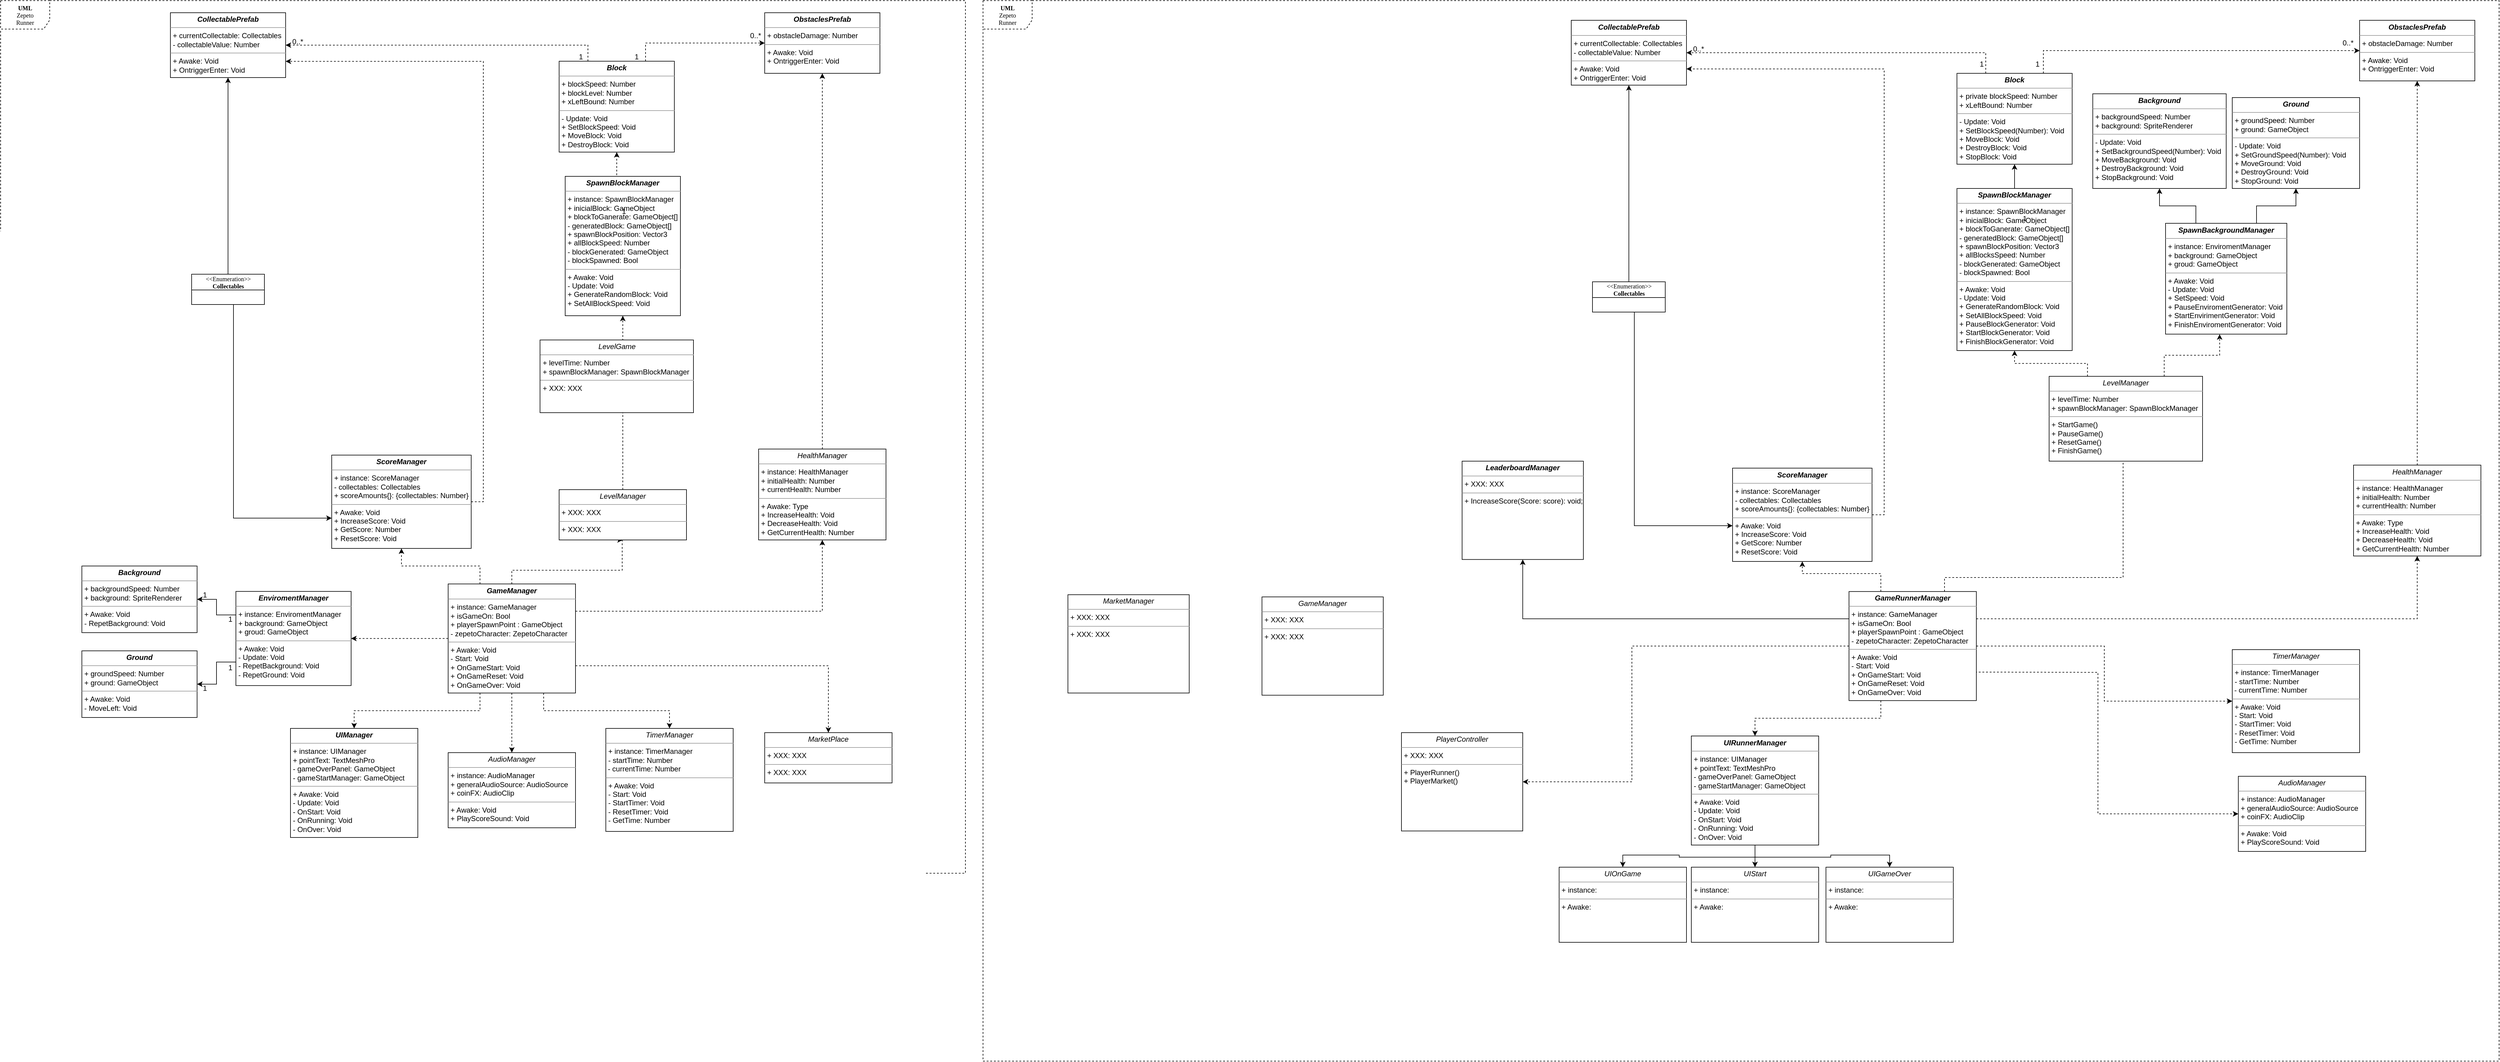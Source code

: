 <mxfile version="21.6.9" type="github">
  <diagram name="Page-1" id="c4acf3e9-155e-7222-9cf6-157b1a14988f">
    <mxGraphModel dx="2397" dy="3266" grid="1" gridSize="10" guides="1" tooltips="1" connect="1" arrows="1" fold="1" page="1" pageScale="1" pageWidth="850" pageHeight="1100" background="none" math="0" shadow="0">
      <root>
        <mxCell id="0" />
        <mxCell id="1" parent="0" />
        <mxCell id="XRTftRDrBRQMM3ramuTg-1" value="&lt;b&gt;&lt;font style=&quot;font-size: 10px;&quot;&gt;UML&lt;/font&gt;&lt;/b&gt;&lt;br&gt;Zepeto&lt;br&gt;Runner" style="shape=umlFrame;whiteSpace=wrap;html=1;rounded=0;shadow=0;comic=0;labelBackgroundColor=none;strokeWidth=1;fontFamily=Verdana;fontSize=10;align=center;width=81;height=47;dashed=1;" parent="1" vertex="1">
          <mxGeometry x="1730" y="-340" width="1591" height="1440" as="geometry" />
        </mxCell>
        <mxCell id="XRTftRDrBRQMM3ramuTg-112" style="edgeStyle=orthogonalEdgeStyle;rounded=0;orthogonalLoop=1;jettySize=auto;html=1;entryX=0.5;entryY=1;entryDx=0;entryDy=0;dashed=1;exitX=0.5;exitY=0;exitDx=0;exitDy=0;" parent="1" source="XRTftRDrBRQMM3ramuTg-61" target="XRTftRDrBRQMM3ramuTg-62" edge="1">
          <mxGeometry relative="1" as="geometry">
            <Array as="points">
              <mxPoint x="2746" y="-60" />
              <mxPoint x="2746" y="-60" />
            </Array>
          </mxGeometry>
        </mxCell>
        <mxCell id="XRTftRDrBRQMM3ramuTg-61" value="&lt;p style=&quot;margin:0px;margin-top:4px;text-align:center;&quot;&gt;&lt;i&gt;&lt;b&gt;SpawnBlockManager&lt;/b&gt;&lt;/i&gt;&lt;/p&gt;&lt;hr size=&quot;1&quot;&gt;&lt;p style=&quot;margin:0px;margin-left:4px;&quot;&gt;+ instance: SpawnBlockManager&lt;br&gt;+ inicialBlock: GameObject&lt;/p&gt;&lt;p style=&quot;margin:0px;margin-left:4px;&quot;&gt;+ blockToGanerate: GameObject[]&lt;/p&gt;&lt;p style=&quot;margin:0px;margin-left:4px;&quot;&gt;- generatedBlock: GameObject[]&lt;/p&gt;&lt;p style=&quot;margin:0px;margin-left:4px;&quot;&gt;+ spawnBlockPosition: Vector3&lt;/p&gt;&lt;p style=&quot;margin:0px;margin-left:4px;&quot;&gt;+ allBlockSpeed: Number&lt;/p&gt;&lt;p style=&quot;margin:0px;margin-left:4px;&quot;&gt;- blockGenerated: GameObject&lt;/p&gt;&lt;p style=&quot;margin:0px;margin-left:4px;&quot;&gt;- blockSpawned: Bool&lt;/p&gt;&lt;hr size=&quot;1&quot;&gt;&lt;p style=&quot;margin:0px;margin-left:4px;&quot;&gt;+ Awake: Void&lt;/p&gt;&lt;p style=&quot;margin:0px;margin-left:4px;&quot;&gt;- Update: Void&lt;/p&gt;&lt;p style=&quot;margin:0px;margin-left:4px;&quot;&gt;+ GenerateRandomBlock: Void&lt;/p&gt;&lt;p style=&quot;margin:0px;margin-left:4px;&quot;&gt;+ SetAllBlockSpeed: Void&lt;/p&gt;" style="verticalAlign=top;align=left;overflow=fill;fontSize=12;fontFamily=Helvetica;html=1;rounded=0;shadow=0;comic=0;labelBackgroundColor=none;strokeWidth=1" parent="1" vertex="1">
          <mxGeometry x="2661" y="-50" width="190" height="230" as="geometry" />
        </mxCell>
        <mxCell id="XRTftRDrBRQMM3ramuTg-62" value="&lt;p style=&quot;margin:0px;margin-top:4px;text-align:center;&quot;&gt;&lt;i&gt;&lt;b&gt;Block&lt;/b&gt;&lt;/i&gt;&lt;/p&gt;&lt;hr size=&quot;1&quot;&gt;&lt;p style=&quot;margin:0px;margin-left:4px;&quot;&gt;+ blockSpeed: Number&lt;/p&gt;&lt;p style=&quot;margin:0px;margin-left:4px;&quot;&gt;+ blockLevel: Number&lt;br&gt;+ xLeftBound: Number&lt;/p&gt;&lt;hr size=&quot;1&quot;&gt;&lt;p style=&quot;margin:0px;margin-left:4px;&quot;&gt;- Update: Void&lt;br&gt;+ SetBlockSpeed: Void&lt;/p&gt;&lt;p style=&quot;margin:0px;margin-left:4px;&quot;&gt;+ MoveBlock: Void&lt;/p&gt;&lt;p style=&quot;margin:0px;margin-left:4px;&quot;&gt;+ DestroyBlock: Void&lt;/p&gt;" style="verticalAlign=top;align=left;overflow=fill;fontSize=12;fontFamily=Helvetica;html=1;rounded=0;shadow=0;comic=0;labelBackgroundColor=none;strokeWidth=1" parent="1" vertex="1">
          <mxGeometry x="2651" y="-240" width="190" height="150" as="geometry" />
        </mxCell>
        <mxCell id="XRTftRDrBRQMM3ramuTg-99" style="edgeStyle=orthogonalEdgeStyle;rounded=0;orthogonalLoop=1;jettySize=auto;html=1;entryX=0.5;entryY=1;entryDx=0;entryDy=0;exitX=0.25;exitY=0;exitDx=0;exitDy=0;horizontal=1;dashed=1;" parent="1" source="XRTftRDrBRQMM3ramuTg-64" target="XRTftRDrBRQMM3ramuTg-65" edge="1">
          <mxGeometry relative="1" as="geometry">
            <mxPoint x="2472.5" y="582.0" as="targetPoint" />
            <Array as="points">
              <mxPoint x="2520" y="593" />
              <mxPoint x="2391" y="593" />
            </Array>
          </mxGeometry>
        </mxCell>
        <mxCell id="XRTftRDrBRQMM3ramuTg-101" style="edgeStyle=orthogonalEdgeStyle;rounded=0;orthogonalLoop=1;jettySize=auto;html=1;horizontal=1;dashed=1;exitX=0.75;exitY=1;exitDx=0;exitDy=0;" parent="1" source="XRTftRDrBRQMM3ramuTg-64" target="XRTftRDrBRQMM3ramuTg-68" edge="1">
          <mxGeometry relative="1" as="geometry" />
        </mxCell>
        <mxCell id="XRTftRDrBRQMM3ramuTg-102" style="edgeStyle=orthogonalEdgeStyle;rounded=0;orthogonalLoop=1;jettySize=auto;html=1;exitX=1;exitY=0.25;exitDx=0;exitDy=0;horizontal=1;dashed=1;entryX=0.5;entryY=1;entryDx=0;entryDy=0;" parent="1" source="XRTftRDrBRQMM3ramuTg-64" target="XRTftRDrBRQMM3ramuTg-75" edge="1">
          <mxGeometry relative="1" as="geometry" />
        </mxCell>
        <mxCell id="XRTftRDrBRQMM3ramuTg-103" style="edgeStyle=orthogonalEdgeStyle;rounded=0;orthogonalLoop=1;jettySize=auto;html=1;entryX=0.5;entryY=0;entryDx=0;entryDy=0;horizontal=1;dashed=1;exitX=0.5;exitY=1;exitDx=0;exitDy=0;" parent="1" source="XRTftRDrBRQMM3ramuTg-64" target="XRTftRDrBRQMM3ramuTg-69" edge="1">
          <mxGeometry relative="1" as="geometry" />
        </mxCell>
        <mxCell id="XRTftRDrBRQMM3ramuTg-104" style="edgeStyle=orthogonalEdgeStyle;rounded=0;orthogonalLoop=1;jettySize=auto;html=1;horizontal=1;dashed=1;exitX=0.25;exitY=1;exitDx=0;exitDy=0;" parent="1" source="XRTftRDrBRQMM3ramuTg-64" target="XRTftRDrBRQMM3ramuTg-67" edge="1">
          <mxGeometry relative="1" as="geometry" />
        </mxCell>
        <mxCell id="XRTftRDrBRQMM3ramuTg-139" style="edgeStyle=orthogonalEdgeStyle;rounded=0;orthogonalLoop=1;jettySize=auto;html=1;exitX=0;exitY=0.5;exitDx=0;exitDy=0;entryX=1;entryY=0.5;entryDx=0;entryDy=0;dashed=1;" parent="1" source="XRTftRDrBRQMM3ramuTg-64" target="XRTftRDrBRQMM3ramuTg-137" edge="1">
          <mxGeometry relative="1" as="geometry" />
        </mxCell>
        <mxCell id="XRTftRDrBRQMM3ramuTg-151" style="edgeStyle=orthogonalEdgeStyle;rounded=0;orthogonalLoop=1;jettySize=auto;html=1;exitX=1;exitY=0.75;exitDx=0;exitDy=0;entryX=0.5;entryY=0;entryDx=0;entryDy=0;dashed=1;" parent="1" source="XRTftRDrBRQMM3ramuTg-64" target="XRTftRDrBRQMM3ramuTg-150" edge="1">
          <mxGeometry relative="1" as="geometry" />
        </mxCell>
        <mxCell id="XRTftRDrBRQMM3ramuTg-154" style="edgeStyle=orthogonalEdgeStyle;rounded=0;orthogonalLoop=1;jettySize=auto;html=1;entryX=0.5;entryY=1;entryDx=0;entryDy=0;dashed=1;" parent="1" source="XRTftRDrBRQMM3ramuTg-64" target="XRTftRDrBRQMM3ramuTg-152" edge="1">
          <mxGeometry relative="1" as="geometry">
            <Array as="points">
              <mxPoint x="2573" y="600" />
              <mxPoint x="2755" y="600" />
            </Array>
          </mxGeometry>
        </mxCell>
        <mxCell id="XRTftRDrBRQMM3ramuTg-64" value="&lt;p style=&quot;margin:0px;margin-top:4px;text-align:center;&quot;&gt;&lt;i&gt;&lt;b&gt;GameManager&lt;/b&gt;&lt;/i&gt;&lt;/p&gt;&lt;hr size=&quot;1&quot;&gt;&lt;p style=&quot;margin:0px;margin-left:4px;&quot;&gt;+ instance: GameManager&lt;br&gt;+ isGameOn: Bool&lt;/p&gt;&lt;p style=&quot;margin:0px;margin-left:4px;&quot;&gt;+ playerSpawnPoint : GameObject&lt;/p&gt;&lt;p style=&quot;margin:0px;margin-left:4px;&quot;&gt;- zepetoCharacter: ZepetoCharacter&amp;nbsp;&lt;/p&gt;&lt;hr size=&quot;1&quot;&gt;&lt;p style=&quot;margin:0px;margin-left:4px;&quot;&gt;+ Awake: Void&lt;/p&gt;&lt;p style=&quot;margin:0px;margin-left:4px;&quot;&gt;- Start: Void&lt;/p&gt;&lt;p style=&quot;margin:0px;margin-left:4px;&quot;&gt;+ OnGameStart: Void&lt;/p&gt;&lt;p style=&quot;margin:0px;margin-left:4px;&quot;&gt;+ OnGameReset: Void&lt;/p&gt;&lt;p style=&quot;margin:0px;margin-left:4px;&quot;&gt;+ OnGameOver: Void&lt;br&gt;&lt;/p&gt;" style="verticalAlign=top;align=left;overflow=fill;fontSize=12;fontFamily=Helvetica;html=1;rounded=0;shadow=0;comic=0;labelBackgroundColor=none;strokeWidth=1" parent="1" vertex="1">
          <mxGeometry x="2468" y="622.62" width="210" height="180" as="geometry" />
        </mxCell>
        <mxCell id="XRTftRDrBRQMM3ramuTg-65" value="&lt;p style=&quot;margin:0px;margin-top:4px;text-align:center;&quot;&gt;&lt;i&gt;&lt;b&gt;ScoreManager&lt;/b&gt;&lt;/i&gt;&lt;/p&gt;&lt;hr size=&quot;1&quot;&gt;&lt;p style=&quot;margin:0px;margin-left:4px;&quot;&gt;+ instance: ScoreManager&lt;/p&gt;&lt;p style=&quot;margin:0px;margin-left:4px;&quot;&gt;- collectables: Collectables&lt;br&gt;+ scoreAmounts{}: {collectables: Number}&lt;/p&gt;&lt;hr size=&quot;1&quot;&gt;&lt;p style=&quot;margin:0px;margin-left:4px;&quot;&gt;+ Awake: Void&lt;br&gt;+ IncreaseScore: Void&lt;/p&gt;&lt;p style=&quot;margin:0px;margin-left:4px;&quot;&gt;+ GetScore: Number&lt;/p&gt;&lt;p style=&quot;margin:0px;margin-left:4px;&quot;&gt;+ ResetScore: Void&lt;/p&gt;&lt;p style=&quot;margin:0px;margin-left:4px;&quot;&gt;&lt;br&gt;&lt;/p&gt;" style="verticalAlign=top;align=left;overflow=fill;fontSize=12;fontFamily=Helvetica;html=1;rounded=0;shadow=0;comic=0;labelBackgroundColor=none;strokeWidth=1" parent="1" vertex="1">
          <mxGeometry x="2276" y="410" width="230" height="154" as="geometry" />
        </mxCell>
        <mxCell id="XRTftRDrBRQMM3ramuTg-85" value="" style="edgeStyle=orthogonalEdgeStyle;rounded=0;orthogonalLoop=1;jettySize=auto;html=1;entryX=1;entryY=0.75;entryDx=0;entryDy=0;exitX=1;exitY=0.5;exitDx=0;exitDy=0;dashed=1;" parent="1" source="XRTftRDrBRQMM3ramuTg-65" target="XRTftRDrBRQMM3ramuTg-66" edge="1">
          <mxGeometry relative="1" as="geometry" />
        </mxCell>
        <mxCell id="XRTftRDrBRQMM3ramuTg-118" style="edgeStyle=orthogonalEdgeStyle;rounded=0;orthogonalLoop=1;jettySize=auto;html=1;dashed=1;exitX=0.25;exitY=0;exitDx=0;exitDy=0;entryX=1;entryY=0.5;entryDx=0;entryDy=0;" parent="1" source="XRTftRDrBRQMM3ramuTg-62" target="XRTftRDrBRQMM3ramuTg-66" edge="1">
          <mxGeometry relative="1" as="geometry">
            <mxPoint x="2369" y="-296" as="targetPoint" />
          </mxGeometry>
        </mxCell>
        <mxCell id="XRTftRDrBRQMM3ramuTg-66" value="&lt;p style=&quot;margin:0px;margin-top:4px;text-align:center;&quot;&gt;&lt;i&gt;&lt;b&gt;CollectablePrefab&lt;/b&gt;&lt;/i&gt;&lt;/p&gt;&lt;hr size=&quot;1&quot;&gt;&lt;p style=&quot;margin:0px;margin-left:4px;&quot;&gt;+ currentCollectable: Collectables&lt;/p&gt;&lt;p style=&quot;margin:0px;margin-left:4px;&quot;&gt;-&amp;nbsp;&lt;span style=&quot;background-color: initial;&quot;&gt;collectableValue: Number&lt;/span&gt;&lt;/p&gt;&lt;hr size=&quot;1&quot;&gt;&lt;p style=&quot;margin:0px;margin-left:4px;&quot;&gt;+ Awake: Void&lt;/p&gt;&lt;p style=&quot;margin:0px;margin-left:4px;&quot;&gt;+ OntriggerEnter: Void&lt;/p&gt;" style="verticalAlign=top;align=left;overflow=fill;fontSize=12;fontFamily=Helvetica;html=1;rounded=0;shadow=0;comic=0;labelBackgroundColor=none;strokeWidth=1" parent="1" vertex="1">
          <mxGeometry x="2010" y="-320" width="190" height="107" as="geometry" />
        </mxCell>
        <mxCell id="XRTftRDrBRQMM3ramuTg-67" value="&lt;p style=&quot;margin:0px;margin-top:4px;text-align:center;&quot;&gt;&lt;i&gt;&lt;b&gt;UIManager&lt;/b&gt;&lt;/i&gt;&lt;/p&gt;&lt;hr size=&quot;1&quot;&gt;&lt;p style=&quot;margin:0px;margin-left:4px;&quot;&gt;+ instance: UIManager&lt;/p&gt;&lt;p style=&quot;margin:0px;margin-left:4px;&quot;&gt;+ pointText: TextMeshPro&lt;br&gt;- gameOverPanel: GameObject&lt;/p&gt;&lt;p style=&quot;margin:0px;margin-left:4px;&quot;&gt;- gameStartManager: GameObject&lt;/p&gt;&lt;hr size=&quot;1&quot;&gt;&lt;p style=&quot;margin:0px;margin-left:4px;&quot;&gt;+ Awake: Void&lt;br&gt;- Update: Void&lt;/p&gt;&lt;p style=&quot;margin:0px;margin-left:4px;&quot;&gt;- OnStart: Void&lt;/p&gt;&lt;p style=&quot;margin:0px;margin-left:4px;&quot;&gt;- OnRunning: Void&lt;/p&gt;&lt;p style=&quot;margin:0px;margin-left:4px;&quot;&gt;- OnOver: Void&lt;/p&gt;" style="verticalAlign=top;align=left;overflow=fill;fontSize=12;fontFamily=Helvetica;html=1;rounded=0;shadow=0;comic=0;labelBackgroundColor=none;strokeWidth=1" parent="1" vertex="1">
          <mxGeometry x="2208" y="861" width="210" height="180" as="geometry" />
        </mxCell>
        <mxCell id="XRTftRDrBRQMM3ramuTg-68" value="&lt;p style=&quot;margin:0px;margin-top:4px;text-align:center;&quot;&gt;&lt;i&gt;TimerManager&lt;/i&gt;&lt;/p&gt;&lt;hr size=&quot;1&quot;&gt;&lt;p style=&quot;margin:0px;margin-left:4px;&quot;&gt;+ instance: TimerManager&lt;/p&gt;&lt;p style=&quot;margin:0px;margin-left:4px;&quot;&gt;- startTime: Number&lt;br&gt;&lt;/p&gt;&amp;nbsp;- currentTime: Number&lt;br&gt;&lt;hr size=&quot;1&quot;&gt;&lt;p style=&quot;margin:0px;margin-left:4px;&quot;&gt;+ Awake: Void&lt;br&gt;- Start: Void&lt;/p&gt;&lt;p style=&quot;margin:0px;margin-left:4px;&quot;&gt;- StartTimer: Void&lt;/p&gt;&lt;p style=&quot;margin:0px;margin-left:4px;&quot;&gt;- ResetTimer: Void&lt;/p&gt;&lt;p style=&quot;margin:0px;margin-left:4px;&quot;&gt;- GetTime: Number&lt;/p&gt;" style="verticalAlign=top;align=left;overflow=fill;fontSize=12;fontFamily=Helvetica;html=1;rounded=0;shadow=0;comic=0;labelBackgroundColor=none;strokeWidth=1" parent="1" vertex="1">
          <mxGeometry x="2728" y="861" width="210" height="170" as="geometry" />
        </mxCell>
        <mxCell id="XRTftRDrBRQMM3ramuTg-69" value="&lt;p style=&quot;margin:0px;margin-top:4px;text-align:center;&quot;&gt;&lt;i&gt;AudioManager&lt;/i&gt;&lt;/p&gt;&lt;hr size=&quot;1&quot;&gt;&lt;p style=&quot;margin:0px;margin-left:4px;&quot;&gt;+ instance: AudioManager&lt;br&gt;+ generalAudioSource: AudioSource&lt;/p&gt;&lt;p style=&quot;margin:0px;margin-left:4px;&quot;&gt;+ coinFX: AudioClip&lt;/p&gt;&lt;hr size=&quot;1&quot;&gt;&lt;p style=&quot;margin:0px;margin-left:4px;&quot;&gt;+ Awake: Void&lt;/p&gt;&lt;p style=&quot;margin:0px;margin-left:4px;&quot;&gt;+ PlayScoreSound: Void&lt;/p&gt;" style="verticalAlign=top;align=left;overflow=fill;fontSize=12;fontFamily=Helvetica;html=1;rounded=0;shadow=0;comic=0;labelBackgroundColor=none;strokeWidth=1" parent="1" vertex="1">
          <mxGeometry x="2468" y="901" width="210" height="124" as="geometry" />
        </mxCell>
        <mxCell id="XRTftRDrBRQMM3ramuTg-86" style="edgeStyle=orthogonalEdgeStyle;rounded=0;orthogonalLoop=1;jettySize=auto;html=1;exitX=0.5;exitY=1;exitDx=0;exitDy=0;" parent="1" source="XRTftRDrBRQMM3ramuTg-72" target="XRTftRDrBRQMM3ramuTg-65" edge="1">
          <mxGeometry relative="1" as="geometry">
            <Array as="points">
              <mxPoint x="2114" y="514" />
            </Array>
          </mxGeometry>
        </mxCell>
        <mxCell id="XRTftRDrBRQMM3ramuTg-87" style="edgeStyle=orthogonalEdgeStyle;rounded=0;orthogonalLoop=1;jettySize=auto;html=1;exitX=0.5;exitY=0;exitDx=0;exitDy=0;entryX=0.5;entryY=1;entryDx=0;entryDy=0;" parent="1" source="XRTftRDrBRQMM3ramuTg-72" target="XRTftRDrBRQMM3ramuTg-66" edge="1">
          <mxGeometry relative="1" as="geometry">
            <mxPoint x="2039" y="42" as="targetPoint" />
            <Array as="points" />
          </mxGeometry>
        </mxCell>
        <mxCell id="XRTftRDrBRQMM3ramuTg-72" value="&amp;lt;&amp;lt;Enumeration&amp;gt;&amp;gt;&lt;br&gt;&lt;b&gt;Collectables&lt;/b&gt;" style="swimlane;html=1;fontStyle=0;childLayout=stackLayout;horizontal=1;startSize=26;fillColor=none;horizontalStack=0;resizeParent=1;resizeLast=0;collapsible=1;marginBottom=0;swimlaneFillColor=#ffffff;rounded=0;shadow=0;comic=0;labelBackgroundColor=none;strokeWidth=1;fontFamily=Verdana;fontSize=10;align=center;" parent="1" vertex="1">
          <mxGeometry x="2045" y="111.5" width="120" height="50" as="geometry">
            <mxRectangle x="2160" y="80" width="140" height="40" as="alternateBounds" />
          </mxGeometry>
        </mxCell>
        <mxCell id="XRTftRDrBRQMM3ramuTg-116" style="edgeStyle=orthogonalEdgeStyle;rounded=0;orthogonalLoop=1;jettySize=auto;html=1;entryX=0.5;entryY=1;entryDx=0;entryDy=0;dashed=1;" parent="1" source="XRTftRDrBRQMM3ramuTg-75" target="XRTftRDrBRQMM3ramuTg-115" edge="1">
          <mxGeometry relative="1" as="geometry">
            <mxPoint x="3076" y="210" as="sourcePoint" />
          </mxGeometry>
        </mxCell>
        <mxCell id="XRTftRDrBRQMM3ramuTg-75" value="&lt;p style=&quot;margin:0px;margin-top:4px;text-align:center;&quot;&gt;&lt;i&gt;HealthManager&lt;/i&gt;&lt;/p&gt;&lt;hr size=&quot;1&quot;&gt;&lt;p style=&quot;border-color: var(--border-color); margin: 0px 0px 0px 4px;&quot;&gt;+ instance: HealthManager&lt;br style=&quot;border-color: var(--border-color);&quot;&gt;+ initialHealth: Number&lt;/p&gt;&lt;p style=&quot;border-color: var(--border-color); margin: 0px 0px 0px 4px;&quot;&gt;+ currentHealth: Number&lt;/p&gt;&lt;hr style=&quot;border-color: var(--border-color);&quot; size=&quot;1&quot;&gt;&lt;p style=&quot;border-color: var(--border-color); margin: 0px 0px 0px 4px;&quot;&gt;+ Awake: Type&lt;br style=&quot;border-color: var(--border-color);&quot;&gt;+ IncreaseHealth: Void&lt;/p&gt;&lt;p style=&quot;border-color: var(--border-color); margin: 0px 0px 0px 4px;&quot;&gt;+ DecreaseHealth: Void&lt;/p&gt;&lt;p style=&quot;border-color: var(--border-color); margin: 0px 0px 0px 4px;&quot;&gt;+ GetCurrentHealth: Number&lt;/p&gt;" style="verticalAlign=top;align=left;overflow=fill;fontSize=12;fontFamily=Helvetica;html=1;rounded=0;shadow=0;comic=0;labelBackgroundColor=none;strokeWidth=1" parent="1" vertex="1">
          <mxGeometry x="2980" y="400" width="210" height="150" as="geometry" />
        </mxCell>
        <mxCell id="XRTftRDrBRQMM3ramuTg-107" value="0..*" style="text;html=1;strokeColor=none;fillColor=none;align=center;verticalAlign=middle;whiteSpace=wrap;rounded=0;" parent="1" vertex="1">
          <mxGeometry x="2966" y="-290" width="18" height="15" as="geometry" />
        </mxCell>
        <mxCell id="XRTftRDrBRQMM3ramuTg-108" value="1" style="text;html=1;strokeColor=none;fillColor=none;align=center;verticalAlign=middle;whiteSpace=wrap;rounded=0;" parent="1" vertex="1">
          <mxGeometry x="2749" width="18" height="15" as="geometry" />
        </mxCell>
        <mxCell id="XRTftRDrBRQMM3ramuTg-117" style="edgeStyle=orthogonalEdgeStyle;rounded=0;orthogonalLoop=1;jettySize=auto;html=1;dashed=1;exitX=0.75;exitY=0;exitDx=0;exitDy=0;entryX=0;entryY=0.5;entryDx=0;entryDy=0;" parent="1" source="XRTftRDrBRQMM3ramuTg-62" target="XRTftRDrBRQMM3ramuTg-115" edge="1">
          <mxGeometry relative="1" as="geometry" />
        </mxCell>
        <mxCell id="XRTftRDrBRQMM3ramuTg-115" value="&lt;p style=&quot;margin:0px;margin-top:4px;text-align:center;&quot;&gt;&lt;i&gt;&lt;b&gt;ObstaclesPrefab&lt;/b&gt;&lt;/i&gt;&lt;/p&gt;&lt;hr size=&quot;1&quot;&gt;&lt;p style=&quot;margin:0px;margin-left:4px;&quot;&gt;+ obstacleDamage: Number&lt;/p&gt;&lt;hr size=&quot;1&quot;&gt;&lt;p style=&quot;margin:0px;margin-left:4px;&quot;&gt;+ Awake: Void&lt;/p&gt;&lt;p style=&quot;margin:0px;margin-left:4px;&quot;&gt;+ OntriggerEnter: Void&lt;/p&gt;" style="verticalAlign=top;align=left;overflow=fill;fontSize=12;fontFamily=Helvetica;html=1;rounded=0;shadow=0;comic=0;labelBackgroundColor=none;strokeWidth=1" parent="1" vertex="1">
          <mxGeometry x="2990" y="-320" width="190" height="100" as="geometry" />
        </mxCell>
        <mxCell id="XRTftRDrBRQMM3ramuTg-123" value="1" style="text;html=1;strokeColor=none;fillColor=none;align=center;verticalAlign=middle;whiteSpace=wrap;rounded=0;" parent="1" vertex="1">
          <mxGeometry x="2770" y="-255" width="18" height="15" as="geometry" />
        </mxCell>
        <mxCell id="XRTftRDrBRQMM3ramuTg-124" value="0..*" style="text;html=1;strokeColor=none;fillColor=none;align=center;verticalAlign=middle;whiteSpace=wrap;rounded=0;" parent="1" vertex="1">
          <mxGeometry x="2211" y="-280" width="18" height="15" as="geometry" />
        </mxCell>
        <mxCell id="XRTftRDrBRQMM3ramuTg-125" value="1" style="text;html=1;strokeColor=none;fillColor=none;align=center;verticalAlign=middle;whiteSpace=wrap;rounded=0;" parent="1" vertex="1">
          <mxGeometry x="2678" y="-255" width="18" height="15" as="geometry" />
        </mxCell>
        <mxCell id="XRTftRDrBRQMM3ramuTg-142" style="edgeStyle=orthogonalEdgeStyle;rounded=0;orthogonalLoop=1;jettySize=auto;html=1;entryX=1;entryY=0.5;entryDx=0;entryDy=0;exitX=0;exitY=0.25;exitDx=0;exitDy=0;" parent="1" source="XRTftRDrBRQMM3ramuTg-137" target="XRTftRDrBRQMM3ramuTg-140" edge="1">
          <mxGeometry relative="1" as="geometry" />
        </mxCell>
        <mxCell id="XRTftRDrBRQMM3ramuTg-143" style="edgeStyle=orthogonalEdgeStyle;rounded=0;orthogonalLoop=1;jettySize=auto;html=1;exitX=0;exitY=0.75;exitDx=0;exitDy=0;" parent="1" source="XRTftRDrBRQMM3ramuTg-137" target="XRTftRDrBRQMM3ramuTg-141" edge="1">
          <mxGeometry relative="1" as="geometry" />
        </mxCell>
        <mxCell id="XRTftRDrBRQMM3ramuTg-137" value="&lt;p style=&quot;margin: 4px 0px 0px; text-align: center;&quot;&gt;&lt;i&gt;&lt;b&gt;EnviromentManager&lt;/b&gt;&lt;/i&gt;&lt;/p&gt;&lt;hr size=&quot;1&quot;&gt;&lt;p style=&quot;margin:0px;margin-left:4px;&quot;&gt;+ instance: EnviromentManager&lt;br&gt;+ background: GameObject&lt;/p&gt;&lt;p style=&quot;margin:0px;margin-left:4px;&quot;&gt;+ groud: GameObject&lt;/p&gt;&lt;hr size=&quot;1&quot;&gt;&lt;p style=&quot;margin:0px;margin-left:4px;&quot;&gt;+ Awake: Void&lt;/p&gt;&lt;p style=&quot;margin:0px;margin-left:4px;&quot;&gt;- Update: Void&lt;/p&gt;&lt;p style=&quot;margin:0px;margin-left:4px;&quot;&gt;- RepetBackground: Void&lt;/p&gt;&lt;p style=&quot;margin:0px;margin-left:4px;&quot;&gt;- RepetGround: Void&lt;/p&gt;" style="verticalAlign=top;align=left;overflow=fill;fontSize=12;fontFamily=Helvetica;html=1;rounded=0;shadow=0;comic=0;labelBackgroundColor=none;strokeWidth=1" parent="1" vertex="1">
          <mxGeometry x="2118" y="634.93" width="190" height="155.38" as="geometry" />
        </mxCell>
        <mxCell id="XRTftRDrBRQMM3ramuTg-140" value="&lt;p style=&quot;margin: 4px 0px 0px; text-align: center;&quot;&gt;&lt;i&gt;&lt;b&gt;Background&lt;/b&gt;&lt;/i&gt;&lt;/p&gt;&lt;hr size=&quot;1&quot;&gt;&lt;p style=&quot;margin:0px;margin-left:4px;&quot;&gt;+ backgroundSpeed: Number&lt;/p&gt;&lt;p style=&quot;margin:0px;margin-left:4px;&quot;&gt;+ background: SpriteRenderer&lt;/p&gt;&lt;hr size=&quot;1&quot;&gt;&lt;p style=&quot;margin:0px;margin-left:4px;&quot;&gt;+ Awake: Void&lt;/p&gt;&lt;p style=&quot;margin:0px;margin-left:4px;&quot;&gt;&lt;span style=&quot;background-color: initial;&quot;&gt;- RepetBackground: Void&lt;/span&gt;&lt;br&gt;&lt;/p&gt;" style="verticalAlign=top;align=left;overflow=fill;fontSize=12;fontFamily=Helvetica;html=1;rounded=0;shadow=0;comic=0;labelBackgroundColor=none;strokeWidth=1" parent="1" vertex="1">
          <mxGeometry x="1864" y="593" width="190" height="110" as="geometry" />
        </mxCell>
        <mxCell id="XRTftRDrBRQMM3ramuTg-141" value="&lt;p style=&quot;margin: 4px 0px 0px; text-align: center;&quot;&gt;&lt;i&gt;&lt;b&gt;Ground&lt;/b&gt;&lt;/i&gt;&lt;/p&gt;&lt;hr size=&quot;1&quot;&gt;&lt;p style=&quot;margin:0px;margin-left:4px;&quot;&gt;+ groundSpeed: Number&lt;/p&gt;&lt;p style=&quot;margin:0px;margin-left:4px;&quot;&gt;+ ground: GameObject&lt;/p&gt;&lt;hr size=&quot;1&quot;&gt;&lt;p style=&quot;margin:0px;margin-left:4px;&quot;&gt;+ Awake: Void&lt;/p&gt;&lt;p style=&quot;margin:0px;margin-left:4px;&quot;&gt;&lt;span style=&quot;background-color: initial;&quot;&gt;- MoveLeft: Void&lt;/span&gt;&lt;/p&gt;&lt;p style=&quot;margin:0px;margin-left:4px;&quot;&gt;&lt;br&gt;&lt;/p&gt;" style="verticalAlign=top;align=left;overflow=fill;fontSize=12;fontFamily=Helvetica;html=1;rounded=0;shadow=0;comic=0;labelBackgroundColor=none;strokeWidth=1" parent="1" vertex="1">
          <mxGeometry x="1864" y="733" width="190" height="110" as="geometry" />
        </mxCell>
        <mxCell id="XRTftRDrBRQMM3ramuTg-145" value="1" style="text;html=1;strokeColor=none;fillColor=none;align=center;verticalAlign=middle;whiteSpace=wrap;rounded=0;" parent="1" vertex="1">
          <mxGeometry x="2100" y="673" width="18" height="15" as="geometry" />
        </mxCell>
        <mxCell id="XRTftRDrBRQMM3ramuTg-146" value="1" style="text;html=1;strokeColor=none;fillColor=none;align=center;verticalAlign=middle;whiteSpace=wrap;rounded=0;" parent="1" vertex="1">
          <mxGeometry x="2058" y="633" width="18" height="15" as="geometry" />
        </mxCell>
        <mxCell id="XRTftRDrBRQMM3ramuTg-147" value="1" style="text;html=1;strokeColor=none;fillColor=none;align=center;verticalAlign=middle;whiteSpace=wrap;rounded=0;" parent="1" vertex="1">
          <mxGeometry x="2058" y="787.62" width="18" height="15" as="geometry" />
        </mxCell>
        <mxCell id="XRTftRDrBRQMM3ramuTg-148" value="1" style="text;html=1;strokeColor=none;fillColor=none;align=center;verticalAlign=middle;whiteSpace=wrap;rounded=0;" parent="1" vertex="1">
          <mxGeometry x="2100" y="753" width="18" height="15" as="geometry" />
        </mxCell>
        <mxCell id="XRTftRDrBRQMM3ramuTg-150" value="&lt;p style=&quot;margin:0px;margin-top:4px;text-align:center;&quot;&gt;&lt;i&gt;MarketPlace&lt;/i&gt;&lt;/p&gt;&lt;hr size=&quot;1&quot;&gt;&lt;p style=&quot;border-color: var(--border-color); margin: 0px 0px 0px 4px;&quot;&gt;+ XXX: XXX&lt;/p&gt;&lt;hr style=&quot;border-color: var(--border-color);&quot; size=&quot;1&quot;&gt;&lt;p style=&quot;border-color: var(--border-color); margin: 0px 0px 0px 4px;&quot;&gt;+ XXX: XXX&lt;br&gt;&lt;/p&gt;&lt;div&gt;&lt;br&gt;&lt;/div&gt;" style="verticalAlign=top;align=left;overflow=fill;fontSize=12;fontFamily=Helvetica;html=1;rounded=0;shadow=0;comic=0;labelBackgroundColor=none;strokeWidth=1" parent="1" vertex="1">
          <mxGeometry x="2990" y="868" width="210" height="83" as="geometry" />
        </mxCell>
        <mxCell id="XRTftRDrBRQMM3ramuTg-157" value="" style="edgeStyle=orthogonalEdgeStyle;rounded=0;orthogonalLoop=1;jettySize=auto;html=1;dashed=1;entryX=0.5;entryY=1;entryDx=0;entryDy=0;" parent="1" source="XRTftRDrBRQMM3ramuTg-152" target="XRTftRDrBRQMM3ramuTg-61" edge="1">
          <mxGeometry relative="1" as="geometry">
            <Array as="points">
              <mxPoint x="2756" y="290" />
              <mxPoint x="2756" y="290" />
            </Array>
          </mxGeometry>
        </mxCell>
        <mxCell id="XRTftRDrBRQMM3ramuTg-152" value="&lt;p style=&quot;margin:0px;margin-top:4px;text-align:center;&quot;&gt;&lt;i&gt;LevelManager&lt;/i&gt;&lt;/p&gt;&lt;hr size=&quot;1&quot;&gt;&lt;p style=&quot;border-color: var(--border-color); margin: 0px 0px 0px 4px;&quot;&gt;+ XXX: XXX&lt;/p&gt;&lt;hr style=&quot;border-color: var(--border-color);&quot; size=&quot;1&quot;&gt;&lt;p style=&quot;border-color: var(--border-color); margin: 0px 0px 0px 4px;&quot;&gt;+ XXX: XXX&lt;br&gt;&lt;/p&gt;&lt;div&gt;&lt;br&gt;&lt;/div&gt;" style="verticalAlign=top;align=left;overflow=fill;fontSize=12;fontFamily=Helvetica;html=1;rounded=0;shadow=0;comic=0;labelBackgroundColor=none;strokeWidth=1" parent="1" vertex="1">
          <mxGeometry x="2651" y="467" width="210" height="83" as="geometry" />
        </mxCell>
        <mxCell id="XRTftRDrBRQMM3ramuTg-158" value="&lt;p style=&quot;margin:0px;margin-top:4px;text-align:center;&quot;&gt;&lt;i&gt;LevelGame&lt;/i&gt;&lt;/p&gt;&lt;hr size=&quot;1&quot;&gt;&lt;p style=&quot;border-color: var(--border-color); margin: 0px 0px 0px 4px;&quot;&gt;+ levelTime: Number&lt;/p&gt;&lt;p style=&quot;border-color: var(--border-color); margin: 0px 0px 0px 4px;&quot;&gt;+ spawnBlockManager: SpawnBlockManager&lt;/p&gt;&lt;hr style=&quot;border-color: var(--border-color);&quot; size=&quot;1&quot;&gt;&lt;p style=&quot;border-color: var(--border-color); margin: 0px 0px 0px 4px;&quot;&gt;+ XXX: XXX&lt;br&gt;&lt;/p&gt;&lt;div&gt;&lt;br&gt;&lt;/div&gt;" style="verticalAlign=top;align=left;overflow=fill;fontSize=12;fontFamily=Helvetica;html=1;rounded=0;shadow=0;comic=0;labelBackgroundColor=none;strokeWidth=1" parent="1" vertex="1">
          <mxGeometry x="2619.5" y="220" width="253" height="120" as="geometry" />
        </mxCell>
        <mxCell id="GupG032LTICQ5mWg50Us-48" value="&lt;b&gt;&lt;font style=&quot;font-size: 10px;&quot;&gt;UML&lt;/font&gt;&lt;/b&gt;&lt;br&gt;Zepeto&lt;br&gt;Runner" style="shape=umlFrame;whiteSpace=wrap;html=1;rounded=0;shadow=0;comic=0;labelBackgroundColor=none;strokeWidth=1;fontFamily=Verdana;fontSize=10;align=center;width=81;height=47;dashed=1;" vertex="1" parent="1">
          <mxGeometry x="3350" y="-340" width="2500" height="1750" as="geometry" />
        </mxCell>
        <mxCell id="GupG032LTICQ5mWg50Us-103" style="edgeStyle=orthogonalEdgeStyle;rounded=0;orthogonalLoop=1;jettySize=auto;html=1;exitX=0.5;exitY=0;exitDx=0;exitDy=0;entryX=0.5;entryY=1;entryDx=0;entryDy=0;" edge="1" parent="1" source="GupG032LTICQ5mWg50Us-50" target="GupG032LTICQ5mWg50Us-51">
          <mxGeometry relative="1" as="geometry" />
        </mxCell>
        <mxCell id="GupG032LTICQ5mWg50Us-50" value="&lt;p style=&quot;margin:0px;margin-top:4px;text-align:center;&quot;&gt;&lt;i&gt;&lt;b&gt;SpawnBlockManager&lt;/b&gt;&lt;/i&gt;&lt;/p&gt;&lt;hr size=&quot;1&quot;&gt;&lt;p style=&quot;margin:0px;margin-left:4px;&quot;&gt;+ instance: SpawnBlockManager&lt;br&gt;+ inicialBlock: GameObject&lt;/p&gt;&lt;p style=&quot;margin:0px;margin-left:4px;&quot;&gt;+ blockToGanerate: GameObject[]&lt;/p&gt;&lt;p style=&quot;margin:0px;margin-left:4px;&quot;&gt;- generatedBlock: GameObject[]&lt;/p&gt;&lt;p style=&quot;margin:0px;margin-left:4px;&quot;&gt;+ spawnBlockPosition: Vector3&lt;/p&gt;&lt;p style=&quot;margin:0px;margin-left:4px;&quot;&gt;+ allBlocksSpeed: Number&lt;/p&gt;&lt;p style=&quot;margin:0px;margin-left:4px;&quot;&gt;- blockGenerated: GameObject&lt;/p&gt;&lt;p style=&quot;margin:0px;margin-left:4px;&quot;&gt;- blockSpawned: Bool&lt;/p&gt;&lt;hr size=&quot;1&quot;&gt;&lt;p style=&quot;margin:0px;margin-left:4px;&quot;&gt;+ Awake: Void&lt;/p&gt;&lt;p style=&quot;margin:0px;margin-left:4px;&quot;&gt;- Update: Void&lt;/p&gt;&lt;p style=&quot;margin:0px;margin-left:4px;&quot;&gt;+ GenerateRandomBlock: Void&lt;/p&gt;&lt;p style=&quot;margin:0px;margin-left:4px;&quot;&gt;+ SetAllBlockSpeed: Void&lt;br&gt;+ PauseBlockGenerator: Void&lt;/p&gt;&lt;p style=&quot;margin:0px;margin-left:4px;&quot;&gt;+ StartBlockGenerator: Void&lt;/p&gt;&lt;p style=&quot;margin:0px;margin-left:4px;&quot;&gt;+ FinishBlockGenerator: Void&lt;/p&gt;" style="verticalAlign=top;align=left;overflow=fill;fontSize=12;fontFamily=Helvetica;html=1;rounded=0;shadow=0;comic=0;labelBackgroundColor=none;strokeWidth=1" vertex="1" parent="1">
          <mxGeometry x="4956" y="-30" width="190" height="267.5" as="geometry" />
        </mxCell>
        <mxCell id="GupG032LTICQ5mWg50Us-51" value="&lt;p style=&quot;margin:0px;margin-top:4px;text-align:center;&quot;&gt;&lt;i&gt;&lt;b&gt;Block&lt;/b&gt;&lt;/i&gt;&lt;/p&gt;&lt;hr size=&quot;1&quot;&gt;&lt;p style=&quot;margin:0px;margin-left:4px;&quot;&gt;+ private blockSpeed: Number&lt;/p&gt;&lt;p style=&quot;margin:0px;margin-left:4px;&quot;&gt;+ xLeftBound: Number&lt;/p&gt;&lt;hr size=&quot;1&quot;&gt;&lt;p style=&quot;margin:0px;margin-left:4px;&quot;&gt;- Update: Void&lt;br&gt;+ SetBlockSpeed(Number): Void&lt;/p&gt;&lt;p style=&quot;margin:0px;margin-left:4px;&quot;&gt;+ MoveBlock: Void&lt;/p&gt;&lt;p style=&quot;margin:0px;margin-left:4px;&quot;&gt;+ DestroyBlock: Void&lt;/p&gt;&lt;p style=&quot;margin:0px;margin-left:4px;&quot;&gt;+ StopBlock: Void&lt;/p&gt;" style="verticalAlign=top;align=left;overflow=fill;fontSize=12;fontFamily=Helvetica;html=1;rounded=0;shadow=0;comic=0;labelBackgroundColor=none;strokeWidth=1" vertex="1" parent="1">
          <mxGeometry x="4956" y="-220" width="190" height="150" as="geometry" />
        </mxCell>
        <mxCell id="GupG032LTICQ5mWg50Us-52" style="edgeStyle=orthogonalEdgeStyle;rounded=0;orthogonalLoop=1;jettySize=auto;html=1;entryX=0.5;entryY=1;entryDx=0;entryDy=0;exitX=0.25;exitY=0;exitDx=0;exitDy=0;horizontal=1;dashed=1;" edge="1" parent="1" source="GupG032LTICQ5mWg50Us-60" target="GupG032LTICQ5mWg50Us-61">
          <mxGeometry relative="1" as="geometry">
            <mxPoint x="4782.5" y="594.5" as="targetPoint" />
            <Array as="points">
              <mxPoint x="4830" y="605.5" />
              <mxPoint x="4701" y="605.5" />
            </Array>
          </mxGeometry>
        </mxCell>
        <mxCell id="GupG032LTICQ5mWg50Us-53" style="edgeStyle=orthogonalEdgeStyle;rounded=0;orthogonalLoop=1;jettySize=auto;html=1;horizontal=1;dashed=1;exitX=1;exitY=0.5;exitDx=0;exitDy=0;" edge="1" parent="1" source="GupG032LTICQ5mWg50Us-60" target="GupG032LTICQ5mWg50Us-66">
          <mxGeometry relative="1" as="geometry" />
        </mxCell>
        <mxCell id="GupG032LTICQ5mWg50Us-54" style="edgeStyle=orthogonalEdgeStyle;rounded=0;orthogonalLoop=1;jettySize=auto;html=1;exitX=1;exitY=0.25;exitDx=0;exitDy=0;horizontal=1;dashed=1;entryX=0.5;entryY=1;entryDx=0;entryDy=0;" edge="1" parent="1" source="GupG032LTICQ5mWg50Us-60" target="GupG032LTICQ5mWg50Us-72">
          <mxGeometry relative="1" as="geometry" />
        </mxCell>
        <mxCell id="GupG032LTICQ5mWg50Us-55" style="edgeStyle=orthogonalEdgeStyle;rounded=0;orthogonalLoop=1;jettySize=auto;html=1;horizontal=1;dashed=1;exitX=1;exitY=0.75;exitDx=0;exitDy=0;entryX=0;entryY=0.5;entryDx=0;entryDy=0;" edge="1" parent="1" target="GupG032LTICQ5mWg50Us-67">
          <mxGeometry relative="1" as="geometry">
            <mxPoint x="4956" y="768.0" as="sourcePoint" />
            <mxPoint x="5388" y="999.88" as="targetPoint" />
            <Array as="points" />
          </mxGeometry>
        </mxCell>
        <mxCell id="GupG032LTICQ5mWg50Us-56" style="edgeStyle=orthogonalEdgeStyle;rounded=0;orthogonalLoop=1;jettySize=auto;html=1;horizontal=1;dashed=1;exitX=0.25;exitY=1;exitDx=0;exitDy=0;" edge="1" parent="1" source="GupG032LTICQ5mWg50Us-60" target="GupG032LTICQ5mWg50Us-65">
          <mxGeometry relative="1" as="geometry" />
        </mxCell>
        <mxCell id="GupG032LTICQ5mWg50Us-57" style="edgeStyle=orthogonalEdgeStyle;rounded=0;orthogonalLoop=1;jettySize=auto;html=1;exitX=0.75;exitY=0;exitDx=0;exitDy=0;entryX=0.446;entryY=1.001;entryDx=0;entryDy=0;dashed=1;entryPerimeter=0;" edge="1" parent="1" source="GupG032LTICQ5mWg50Us-92" target="GupG032LTICQ5mWg50Us-82">
          <mxGeometry relative="1" as="geometry" />
        </mxCell>
        <mxCell id="GupG032LTICQ5mWg50Us-59" style="edgeStyle=orthogonalEdgeStyle;rounded=0;orthogonalLoop=1;jettySize=auto;html=1;entryX=0.5;entryY=1;entryDx=0;entryDy=0;dashed=1;exitX=0.75;exitY=0;exitDx=0;exitDy=0;" edge="1" parent="1" source="GupG032LTICQ5mWg50Us-60" target="GupG032LTICQ5mWg50Us-92">
          <mxGeometry relative="1" as="geometry">
            <Array as="points">
              <mxPoint x="4936" y="612" />
              <mxPoint x="5230" y="612" />
              <mxPoint x="5230" y="400" />
            </Array>
            <mxPoint x="5066" y="562.5" as="targetPoint" />
          </mxGeometry>
        </mxCell>
        <mxCell id="GupG032LTICQ5mWg50Us-114" style="edgeStyle=orthogonalEdgeStyle;rounded=0;orthogonalLoop=1;jettySize=auto;html=1;exitX=0;exitY=0.25;exitDx=0;exitDy=0;entryX=0.5;entryY=1;entryDx=0;entryDy=0;" edge="1" parent="1" source="GupG032LTICQ5mWg50Us-60" target="GupG032LTICQ5mWg50Us-112">
          <mxGeometry relative="1" as="geometry" />
        </mxCell>
        <mxCell id="GupG032LTICQ5mWg50Us-60" value="&lt;p style=&quot;margin:0px;margin-top:4px;text-align:center;&quot;&gt;&lt;i&gt;&lt;b&gt;GameRunnerManager&lt;/b&gt;&lt;/i&gt;&lt;/p&gt;&lt;hr size=&quot;1&quot;&gt;&lt;p style=&quot;margin:0px;margin-left:4px;&quot;&gt;+ instance: GameManager&lt;br&gt;+ isGameOn: Bool&lt;/p&gt;&lt;p style=&quot;margin:0px;margin-left:4px;&quot;&gt;+ playerSpawnPoint : GameObject&lt;/p&gt;&lt;p style=&quot;margin:0px;margin-left:4px;&quot;&gt;- zepetoCharacter: ZepetoCharacter&amp;nbsp;&lt;/p&gt;&lt;hr size=&quot;1&quot;&gt;&lt;p style=&quot;margin:0px;margin-left:4px;&quot;&gt;+ Awake: Void&lt;/p&gt;&lt;p style=&quot;margin:0px;margin-left:4px;&quot;&gt;- Start: Void&lt;/p&gt;&lt;p style=&quot;margin:0px;margin-left:4px;&quot;&gt;+ OnGameStart: Void&lt;/p&gt;&lt;p style=&quot;margin:0px;margin-left:4px;&quot;&gt;+ OnGameReset: Void&lt;/p&gt;&lt;p style=&quot;margin:0px;margin-left:4px;&quot;&gt;+ OnGameOver: Void&lt;br&gt;&lt;/p&gt;" style="verticalAlign=top;align=left;overflow=fill;fontSize=12;fontFamily=Helvetica;html=1;rounded=0;shadow=0;comic=0;labelBackgroundColor=none;strokeWidth=1" vertex="1" parent="1">
          <mxGeometry x="4778" y="635.12" width="210" height="180" as="geometry" />
        </mxCell>
        <mxCell id="GupG032LTICQ5mWg50Us-61" value="&lt;p style=&quot;margin:0px;margin-top:4px;text-align:center;&quot;&gt;&lt;i&gt;&lt;b&gt;ScoreManager&lt;/b&gt;&lt;/i&gt;&lt;/p&gt;&lt;hr size=&quot;1&quot;&gt;&lt;p style=&quot;margin:0px;margin-left:4px;&quot;&gt;+ instance: ScoreManager&lt;/p&gt;&lt;p style=&quot;margin:0px;margin-left:4px;&quot;&gt;- collectables: Collectables&lt;br&gt;+ scoreAmounts{}: {collectables: Number}&lt;/p&gt;&lt;hr size=&quot;1&quot;&gt;&lt;p style=&quot;margin:0px;margin-left:4px;&quot;&gt;+ Awake: Void&lt;br&gt;+ IncreaseScore: Void&lt;/p&gt;&lt;p style=&quot;margin:0px;margin-left:4px;&quot;&gt;+ GetScore: Number&lt;/p&gt;&lt;p style=&quot;margin:0px;margin-left:4px;&quot;&gt;+ ResetScore: Void&lt;/p&gt;&lt;p style=&quot;margin:0px;margin-left:4px;&quot;&gt;&lt;br&gt;&lt;/p&gt;" style="verticalAlign=top;align=left;overflow=fill;fontSize=12;fontFamily=Helvetica;html=1;rounded=0;shadow=0;comic=0;labelBackgroundColor=none;strokeWidth=1" vertex="1" parent="1">
          <mxGeometry x="4586" y="431.5" width="230" height="154" as="geometry" />
        </mxCell>
        <mxCell id="GupG032LTICQ5mWg50Us-62" value="" style="edgeStyle=orthogonalEdgeStyle;rounded=0;orthogonalLoop=1;jettySize=auto;html=1;entryX=1;entryY=0.75;entryDx=0;entryDy=0;exitX=1;exitY=0.5;exitDx=0;exitDy=0;dashed=1;" edge="1" parent="1" source="GupG032LTICQ5mWg50Us-61" target="GupG032LTICQ5mWg50Us-64">
          <mxGeometry relative="1" as="geometry" />
        </mxCell>
        <mxCell id="GupG032LTICQ5mWg50Us-63" style="edgeStyle=orthogonalEdgeStyle;rounded=0;orthogonalLoop=1;jettySize=auto;html=1;dashed=1;exitX=0.25;exitY=0;exitDx=0;exitDy=0;entryX=1;entryY=0.5;entryDx=0;entryDy=0;" edge="1" parent="1" source="GupG032LTICQ5mWg50Us-51" target="GupG032LTICQ5mWg50Us-64">
          <mxGeometry relative="1" as="geometry">
            <mxPoint x="4679" y="-283.5" as="targetPoint" />
          </mxGeometry>
        </mxCell>
        <mxCell id="GupG032LTICQ5mWg50Us-64" value="&lt;p style=&quot;margin:0px;margin-top:4px;text-align:center;&quot;&gt;&lt;i&gt;&lt;b&gt;CollectablePrefab&lt;/b&gt;&lt;/i&gt;&lt;/p&gt;&lt;hr size=&quot;1&quot;&gt;&lt;p style=&quot;margin:0px;margin-left:4px;&quot;&gt;+ currentCollectable: Collectables&lt;/p&gt;&lt;p style=&quot;margin:0px;margin-left:4px;&quot;&gt;-&amp;nbsp;&lt;span style=&quot;background-color: initial;&quot;&gt;collectableValue: Number&lt;/span&gt;&lt;/p&gt;&lt;hr size=&quot;1&quot;&gt;&lt;p style=&quot;margin:0px;margin-left:4px;&quot;&gt;+ Awake: Void&lt;/p&gt;&lt;p style=&quot;margin:0px;margin-left:4px;&quot;&gt;+ OntriggerEnter: Void&lt;/p&gt;" style="verticalAlign=top;align=left;overflow=fill;fontSize=12;fontFamily=Helvetica;html=1;rounded=0;shadow=0;comic=0;labelBackgroundColor=none;strokeWidth=1" vertex="1" parent="1">
          <mxGeometry x="4320" y="-307.5" width="190" height="107" as="geometry" />
        </mxCell>
        <mxCell id="GupG032LTICQ5mWg50Us-97" style="edgeStyle=orthogonalEdgeStyle;rounded=0;orthogonalLoop=1;jettySize=auto;html=1;exitX=0.5;exitY=1;exitDx=0;exitDy=0;" edge="1" parent="1" source="GupG032LTICQ5mWg50Us-65" target="GupG032LTICQ5mWg50Us-94">
          <mxGeometry relative="1" as="geometry" />
        </mxCell>
        <mxCell id="GupG032LTICQ5mWg50Us-98" style="edgeStyle=orthogonalEdgeStyle;rounded=0;orthogonalLoop=1;jettySize=auto;html=1;" edge="1" parent="1" source="GupG032LTICQ5mWg50Us-65" target="GupG032LTICQ5mWg50Us-95">
          <mxGeometry relative="1" as="geometry" />
        </mxCell>
        <mxCell id="GupG032LTICQ5mWg50Us-99" style="edgeStyle=orthogonalEdgeStyle;rounded=0;orthogonalLoop=1;jettySize=auto;html=1;entryX=0.5;entryY=0;entryDx=0;entryDy=0;exitX=0.5;exitY=1;exitDx=0;exitDy=0;" edge="1" parent="1" source="GupG032LTICQ5mWg50Us-65" target="GupG032LTICQ5mWg50Us-96">
          <mxGeometry relative="1" as="geometry" />
        </mxCell>
        <mxCell id="GupG032LTICQ5mWg50Us-65" value="&lt;p style=&quot;margin:0px;margin-top:4px;text-align:center;&quot;&gt;&lt;i&gt;&lt;b&gt;UIRunnerManager&lt;/b&gt;&lt;/i&gt;&lt;/p&gt;&lt;hr size=&quot;1&quot;&gt;&lt;p style=&quot;margin:0px;margin-left:4px;&quot;&gt;+ instance: UIManager&lt;/p&gt;&lt;p style=&quot;margin:0px;margin-left:4px;&quot;&gt;+ pointText: TextMeshPro&lt;br&gt;- gameOverPanel: GameObject&lt;/p&gt;&lt;p style=&quot;margin:0px;margin-left:4px;&quot;&gt;- gameStartManager: GameObject&lt;/p&gt;&lt;hr size=&quot;1&quot;&gt;&lt;p style=&quot;margin:0px;margin-left:4px;&quot;&gt;+ Awake: Void&lt;br&gt;- Update: Void&lt;/p&gt;&lt;p style=&quot;margin:0px;margin-left:4px;&quot;&gt;- OnStart: Void&lt;/p&gt;&lt;p style=&quot;margin:0px;margin-left:4px;&quot;&gt;- OnRunning: Void&lt;/p&gt;&lt;p style=&quot;margin:0px;margin-left:4px;&quot;&gt;- OnOver: Void&lt;/p&gt;" style="verticalAlign=top;align=left;overflow=fill;fontSize=12;fontFamily=Helvetica;html=1;rounded=0;shadow=0;comic=0;labelBackgroundColor=none;strokeWidth=1" vertex="1" parent="1">
          <mxGeometry x="4518" y="873.5" width="210" height="180" as="geometry" />
        </mxCell>
        <mxCell id="GupG032LTICQ5mWg50Us-66" value="&lt;p style=&quot;margin:0px;margin-top:4px;text-align:center;&quot;&gt;&lt;i&gt;TimerManager&lt;/i&gt;&lt;/p&gt;&lt;hr size=&quot;1&quot;&gt;&lt;p style=&quot;margin:0px;margin-left:4px;&quot;&gt;+ instance: TimerManager&lt;/p&gt;&lt;p style=&quot;margin:0px;margin-left:4px;&quot;&gt;- startTime: Number&lt;br&gt;&lt;/p&gt;&amp;nbsp;- currentTime: Number&lt;br&gt;&lt;hr size=&quot;1&quot;&gt;&lt;p style=&quot;margin:0px;margin-left:4px;&quot;&gt;+ Awake: Void&lt;br&gt;- Start: Void&lt;/p&gt;&lt;p style=&quot;margin:0px;margin-left:4px;&quot;&gt;- StartTimer: Void&lt;/p&gt;&lt;p style=&quot;margin:0px;margin-left:4px;&quot;&gt;- ResetTimer: Void&lt;/p&gt;&lt;p style=&quot;margin:0px;margin-left:4px;&quot;&gt;- GetTime: Number&lt;/p&gt;" style="verticalAlign=top;align=left;overflow=fill;fontSize=12;fontFamily=Helvetica;html=1;rounded=0;shadow=0;comic=0;labelBackgroundColor=none;strokeWidth=1" vertex="1" parent="1">
          <mxGeometry x="5410" y="731" width="210" height="170" as="geometry" />
        </mxCell>
        <mxCell id="GupG032LTICQ5mWg50Us-67" value="&lt;p style=&quot;margin:0px;margin-top:4px;text-align:center;&quot;&gt;&lt;i&gt;AudioManager&lt;/i&gt;&lt;/p&gt;&lt;hr size=&quot;1&quot;&gt;&lt;p style=&quot;margin:0px;margin-left:4px;&quot;&gt;+ instance: AudioManager&lt;br&gt;+ generalAudioSource: AudioSource&lt;/p&gt;&lt;p style=&quot;margin:0px;margin-left:4px;&quot;&gt;+ coinFX: AudioClip&lt;/p&gt;&lt;hr size=&quot;1&quot;&gt;&lt;p style=&quot;margin:0px;margin-left:4px;&quot;&gt;+ Awake: Void&lt;/p&gt;&lt;p style=&quot;margin:0px;margin-left:4px;&quot;&gt;+ PlayScoreSound: Void&lt;/p&gt;" style="verticalAlign=top;align=left;overflow=fill;fontSize=12;fontFamily=Helvetica;html=1;rounded=0;shadow=0;comic=0;labelBackgroundColor=none;strokeWidth=1" vertex="1" parent="1">
          <mxGeometry x="5420" y="940" width="210" height="124" as="geometry" />
        </mxCell>
        <mxCell id="GupG032LTICQ5mWg50Us-68" style="edgeStyle=orthogonalEdgeStyle;rounded=0;orthogonalLoop=1;jettySize=auto;html=1;exitX=0.5;exitY=1;exitDx=0;exitDy=0;" edge="1" parent="1" source="GupG032LTICQ5mWg50Us-70" target="GupG032LTICQ5mWg50Us-61">
          <mxGeometry relative="1" as="geometry">
            <Array as="points">
              <mxPoint x="4424" y="526.5" />
            </Array>
          </mxGeometry>
        </mxCell>
        <mxCell id="GupG032LTICQ5mWg50Us-69" style="edgeStyle=orthogonalEdgeStyle;rounded=0;orthogonalLoop=1;jettySize=auto;html=1;exitX=0.5;exitY=0;exitDx=0;exitDy=0;entryX=0.5;entryY=1;entryDx=0;entryDy=0;" edge="1" parent="1" source="GupG032LTICQ5mWg50Us-70" target="GupG032LTICQ5mWg50Us-64">
          <mxGeometry relative="1" as="geometry">
            <mxPoint x="4349" y="54.5" as="targetPoint" />
            <Array as="points" />
          </mxGeometry>
        </mxCell>
        <mxCell id="GupG032LTICQ5mWg50Us-70" value="&amp;lt;&amp;lt;Enumeration&amp;gt;&amp;gt;&lt;br&gt;&lt;b&gt;Collectables&lt;/b&gt;" style="swimlane;html=1;fontStyle=0;childLayout=stackLayout;horizontal=1;startSize=26;fillColor=none;horizontalStack=0;resizeParent=1;resizeLast=0;collapsible=1;marginBottom=0;swimlaneFillColor=#ffffff;rounded=0;shadow=0;comic=0;labelBackgroundColor=none;strokeWidth=1;fontFamily=Verdana;fontSize=10;align=center;" vertex="1" parent="1">
          <mxGeometry x="4355" y="124" width="120" height="50" as="geometry">
            <mxRectangle x="2160" y="80" width="140" height="40" as="alternateBounds" />
          </mxGeometry>
        </mxCell>
        <mxCell id="GupG032LTICQ5mWg50Us-71" style="edgeStyle=orthogonalEdgeStyle;rounded=0;orthogonalLoop=1;jettySize=auto;html=1;entryX=0.5;entryY=1;entryDx=0;entryDy=0;dashed=1;" edge="1" parent="1" source="GupG032LTICQ5mWg50Us-72" target="GupG032LTICQ5mWg50Us-76">
          <mxGeometry relative="1" as="geometry">
            <mxPoint x="5386" y="222.5" as="sourcePoint" />
          </mxGeometry>
        </mxCell>
        <mxCell id="GupG032LTICQ5mWg50Us-72" value="&lt;p style=&quot;margin:0px;margin-top:4px;text-align:center;&quot;&gt;&lt;i&gt;HealthManager&lt;/i&gt;&lt;/p&gt;&lt;hr size=&quot;1&quot;&gt;&lt;p style=&quot;border-color: var(--border-color); margin: 0px 0px 0px 4px;&quot;&gt;+ instance: HealthManager&lt;br style=&quot;border-color: var(--border-color);&quot;&gt;+ initialHealth: Number&lt;/p&gt;&lt;p style=&quot;border-color: var(--border-color); margin: 0px 0px 0px 4px;&quot;&gt;+ currentHealth: Number&lt;/p&gt;&lt;hr style=&quot;border-color: var(--border-color);&quot; size=&quot;1&quot;&gt;&lt;p style=&quot;border-color: var(--border-color); margin: 0px 0px 0px 4px;&quot;&gt;+ Awake: Type&lt;br style=&quot;border-color: var(--border-color);&quot;&gt;+ IncreaseHealth: Void&lt;/p&gt;&lt;p style=&quot;border-color: var(--border-color); margin: 0px 0px 0px 4px;&quot;&gt;+ DecreaseHealth: Void&lt;/p&gt;&lt;p style=&quot;border-color: var(--border-color); margin: 0px 0px 0px 4px;&quot;&gt;+ GetCurrentHealth: Number&lt;/p&gt;" style="verticalAlign=top;align=left;overflow=fill;fontSize=12;fontFamily=Helvetica;html=1;rounded=0;shadow=0;comic=0;labelBackgroundColor=none;strokeWidth=1" vertex="1" parent="1">
          <mxGeometry x="5610" y="426.5" width="210" height="150" as="geometry" />
        </mxCell>
        <mxCell id="GupG032LTICQ5mWg50Us-73" value="0..*" style="text;html=1;strokeColor=none;fillColor=none;align=center;verticalAlign=middle;whiteSpace=wrap;rounded=0;" vertex="1" parent="1">
          <mxGeometry x="5592" y="-277.5" width="18" height="15" as="geometry" />
        </mxCell>
        <mxCell id="GupG032LTICQ5mWg50Us-74" value="1" style="text;html=1;strokeColor=none;fillColor=none;align=center;verticalAlign=middle;whiteSpace=wrap;rounded=0;" vertex="1" parent="1">
          <mxGeometry x="5059" y="12.5" width="18" height="15" as="geometry" />
        </mxCell>
        <mxCell id="GupG032LTICQ5mWg50Us-75" style="edgeStyle=orthogonalEdgeStyle;rounded=0;orthogonalLoop=1;jettySize=auto;html=1;dashed=1;exitX=0.75;exitY=0;exitDx=0;exitDy=0;entryX=0;entryY=0.5;entryDx=0;entryDy=0;" edge="1" parent="1" source="GupG032LTICQ5mWg50Us-51" target="GupG032LTICQ5mWg50Us-76">
          <mxGeometry relative="1" as="geometry" />
        </mxCell>
        <mxCell id="GupG032LTICQ5mWg50Us-76" value="&lt;p style=&quot;margin:0px;margin-top:4px;text-align:center;&quot;&gt;&lt;i&gt;&lt;b&gt;ObstaclesPrefab&lt;/b&gt;&lt;/i&gt;&lt;/p&gt;&lt;hr size=&quot;1&quot;&gt;&lt;p style=&quot;margin:0px;margin-left:4px;&quot;&gt;+ obstacleDamage: Number&lt;/p&gt;&lt;hr size=&quot;1&quot;&gt;&lt;p style=&quot;margin:0px;margin-left:4px;&quot;&gt;+ Awake: Void&lt;/p&gt;&lt;p style=&quot;margin:0px;margin-left:4px;&quot;&gt;+ OntriggerEnter: Void&lt;/p&gt;" style="verticalAlign=top;align=left;overflow=fill;fontSize=12;fontFamily=Helvetica;html=1;rounded=0;shadow=0;comic=0;labelBackgroundColor=none;strokeWidth=1" vertex="1" parent="1">
          <mxGeometry x="5620" y="-307.5" width="190" height="100" as="geometry" />
        </mxCell>
        <mxCell id="GupG032LTICQ5mWg50Us-77" value="1" style="text;html=1;strokeColor=none;fillColor=none;align=center;verticalAlign=middle;whiteSpace=wrap;rounded=0;" vertex="1" parent="1">
          <mxGeometry x="5080" y="-242.5" width="18" height="15" as="geometry" />
        </mxCell>
        <mxCell id="GupG032LTICQ5mWg50Us-78" value="0..*" style="text;html=1;strokeColor=none;fillColor=none;align=center;verticalAlign=middle;whiteSpace=wrap;rounded=0;" vertex="1" parent="1">
          <mxGeometry x="4521" y="-267.5" width="18" height="15" as="geometry" />
        </mxCell>
        <mxCell id="GupG032LTICQ5mWg50Us-79" value="1" style="text;html=1;strokeColor=none;fillColor=none;align=center;verticalAlign=middle;whiteSpace=wrap;rounded=0;" vertex="1" parent="1">
          <mxGeometry x="4988" y="-242.5" width="18" height="15" as="geometry" />
        </mxCell>
        <mxCell id="GupG032LTICQ5mWg50Us-80" style="edgeStyle=orthogonalEdgeStyle;rounded=0;orthogonalLoop=1;jettySize=auto;html=1;entryX=0.5;entryY=1;entryDx=0;entryDy=0;exitX=0.25;exitY=0;exitDx=0;exitDy=0;" edge="1" parent="1" source="GupG032LTICQ5mWg50Us-82" target="GupG032LTICQ5mWg50Us-83">
          <mxGeometry relative="1" as="geometry" />
        </mxCell>
        <mxCell id="GupG032LTICQ5mWg50Us-81" style="edgeStyle=orthogonalEdgeStyle;rounded=0;orthogonalLoop=1;jettySize=auto;html=1;exitX=0.75;exitY=0;exitDx=0;exitDy=0;" edge="1" parent="1" source="GupG032LTICQ5mWg50Us-82" target="GupG032LTICQ5mWg50Us-84">
          <mxGeometry relative="1" as="geometry" />
        </mxCell>
        <mxCell id="GupG032LTICQ5mWg50Us-82" value="&lt;p style=&quot;margin: 4px 0px 0px; text-align: center;&quot;&gt;&lt;i&gt;&lt;b&gt;SpawnBackgroundManager&lt;/b&gt;&lt;/i&gt;&lt;/p&gt;&lt;hr size=&quot;1&quot;&gt;&lt;p style=&quot;margin:0px;margin-left:4px;&quot;&gt;+ instance: EnviromentManager&lt;br&gt;+ background: GameObject&lt;/p&gt;&lt;p style=&quot;margin:0px;margin-left:4px;&quot;&gt;+ groud: GameObject&lt;/p&gt;&lt;hr size=&quot;1&quot;&gt;&lt;p style=&quot;margin:0px;margin-left:4px;&quot;&gt;+ Awake: Void&lt;/p&gt;&lt;p style=&quot;margin:0px;margin-left:4px;&quot;&gt;- Update: Void&lt;/p&gt;&lt;p style=&quot;border-color: var(--border-color); margin: 0px 0px 0px 4px;&quot;&gt;+ SetSpeed: Void&lt;br style=&quot;border-color: var(--border-color);&quot;&gt;+ PauseEnviromentGenerator: Void&lt;/p&gt;&lt;p style=&quot;border-color: var(--border-color); margin: 0px 0px 0px 4px;&quot;&gt;+ StartEnvirimentGenerator: Void&lt;/p&gt;&lt;p style=&quot;border-color: var(--border-color); margin: 0px 0px 0px 4px;&quot;&gt;+ FinishEnviromentGenerator: Void&lt;/p&gt;" style="verticalAlign=top;align=left;overflow=fill;fontSize=12;fontFamily=Helvetica;html=1;rounded=0;shadow=0;comic=0;labelBackgroundColor=none;strokeWidth=1" vertex="1" parent="1">
          <mxGeometry x="5300" y="27.5" width="200" height="182.88" as="geometry" />
        </mxCell>
        <mxCell id="GupG032LTICQ5mWg50Us-83" value="&lt;p style=&quot;margin: 4px 0px 0px; text-align: center;&quot;&gt;&lt;i&gt;&lt;b&gt;Background&lt;/b&gt;&lt;/i&gt;&lt;/p&gt;&lt;hr size=&quot;1&quot;&gt;&lt;p style=&quot;margin:0px;margin-left:4px;&quot;&gt;+ backgroundSpeed: Number&lt;/p&gt;&lt;p style=&quot;margin:0px;margin-left:4px;&quot;&gt;+ background: SpriteRenderer&lt;/p&gt;&lt;hr size=&quot;1&quot;&gt;&lt;p style=&quot;border-color: var(--border-color); margin: 0px 0px 0px 4px;&quot;&gt;- Update: Void&lt;br style=&quot;border-color: var(--border-color);&quot;&gt;+ SetBackgroundSpeed(Number): Void&lt;/p&gt;&lt;p style=&quot;border-color: var(--border-color); margin: 0px 0px 0px 4px;&quot;&gt;+ MoveBackground: Void&lt;/p&gt;&lt;p style=&quot;border-color: var(--border-color); margin: 0px 0px 0px 4px;&quot;&gt;+ DestroyBackground: Void&lt;/p&gt;&lt;p style=&quot;border-color: var(--border-color); margin: 0px 0px 0px 4px;&quot;&gt;+ StopBackground: Void&lt;/p&gt;" style="verticalAlign=top;align=left;overflow=fill;fontSize=12;fontFamily=Helvetica;html=1;rounded=0;shadow=0;comic=0;labelBackgroundColor=none;strokeWidth=1" vertex="1" parent="1">
          <mxGeometry x="5180" y="-186.25" width="220" height="156.25" as="geometry" />
        </mxCell>
        <mxCell id="GupG032LTICQ5mWg50Us-84" value="&lt;p style=&quot;margin: 4px 0px 0px; text-align: center;&quot;&gt;&lt;i&gt;&lt;b&gt;Ground&lt;/b&gt;&lt;/i&gt;&lt;/p&gt;&lt;hr size=&quot;1&quot;&gt;&lt;p style=&quot;margin:0px;margin-left:4px;&quot;&gt;+ groundSpeed: Number&lt;/p&gt;&lt;p style=&quot;margin:0px;margin-left:4px;&quot;&gt;+ ground: GameObject&lt;/p&gt;&lt;hr size=&quot;1&quot;&gt;&lt;p style=&quot;border-color: var(--border-color); margin: 0px 0px 0px 4px;&quot;&gt;- Update: Void&lt;br style=&quot;border-color: var(--border-color);&quot;&gt;+ SetGroundSpeed(Number): Void&lt;/p&gt;&lt;p style=&quot;border-color: var(--border-color); margin: 0px 0px 0px 4px;&quot;&gt;+ MoveGround: Void&lt;/p&gt;&lt;p style=&quot;border-color: var(--border-color); margin: 0px 0px 0px 4px;&quot;&gt;+ DestroyGround: Void&lt;/p&gt;&lt;p style=&quot;border-color: var(--border-color); margin: 0px 0px 0px 4px;&quot;&gt;+ StopGround: Void&lt;/p&gt;&lt;p style=&quot;margin:0px;margin-left:4px;&quot;&gt;&lt;br&gt;&lt;/p&gt;" style="verticalAlign=top;align=left;overflow=fill;fontSize=12;fontFamily=Helvetica;html=1;rounded=0;shadow=0;comic=0;labelBackgroundColor=none;strokeWidth=1" vertex="1" parent="1">
          <mxGeometry x="5410" y="-180" width="210" height="150" as="geometry" />
        </mxCell>
        <mxCell id="GupG032LTICQ5mWg50Us-89" value="&lt;p style=&quot;margin:0px;margin-top:4px;text-align:center;&quot;&gt;&lt;i&gt;GameManager&lt;/i&gt;&lt;/p&gt;&lt;hr size=&quot;1&quot;&gt;&lt;p style=&quot;border-color: var(--border-color); margin: 0px 0px 0px 4px;&quot;&gt;+ XXX: XXX&lt;/p&gt;&lt;hr style=&quot;border-color: var(--border-color);&quot; size=&quot;1&quot;&gt;&lt;p style=&quot;border-color: var(--border-color); margin: 0px 0px 0px 4px;&quot;&gt;+ XXX: XXX&lt;br&gt;&lt;/p&gt;&lt;div&gt;&lt;br&gt;&lt;/div&gt;" style="verticalAlign=top;align=left;overflow=fill;fontSize=12;fontFamily=Helvetica;html=1;rounded=0;shadow=0;comic=0;labelBackgroundColor=none;strokeWidth=1" vertex="1" parent="1">
          <mxGeometry x="3810" y="643.99" width="200" height="162.26" as="geometry" />
        </mxCell>
        <mxCell id="GupG032LTICQ5mWg50Us-102" style="edgeStyle=orthogonalEdgeStyle;rounded=0;orthogonalLoop=1;jettySize=auto;html=1;exitX=0.25;exitY=0;exitDx=0;exitDy=0;entryX=0.5;entryY=1;entryDx=0;entryDy=0;dashed=1;" edge="1" parent="1" source="GupG032LTICQ5mWg50Us-92" target="GupG032LTICQ5mWg50Us-50">
          <mxGeometry relative="1" as="geometry" />
        </mxCell>
        <mxCell id="GupG032LTICQ5mWg50Us-92" value="&lt;p style=&quot;margin:0px;margin-top:4px;text-align:center;&quot;&gt;&lt;i&gt;LevelManager&lt;/i&gt;&lt;/p&gt;&lt;hr size=&quot;1&quot;&gt;&lt;p style=&quot;border-color: var(--border-color); margin: 0px 0px 0px 4px;&quot;&gt;+ levelTime: Number&lt;/p&gt;&lt;p style=&quot;border-color: var(--border-color); margin: 0px 0px 0px 4px;&quot;&gt;+ spawnBlockManager: SpawnBlockManager&lt;/p&gt;&lt;hr style=&quot;border-color: var(--border-color);&quot; size=&quot;1&quot;&gt;&lt;p style=&quot;border-color: var(--border-color); margin: 0px 0px 0px 4px;&quot;&gt;+ StartGame()&lt;br&gt;&lt;/p&gt;&lt;p style=&quot;border-color: var(--border-color); margin: 0px 0px 0px 4px;&quot;&gt;+ PauseGame()&lt;/p&gt;&lt;p style=&quot;border-color: var(--border-color); margin: 0px 0px 0px 4px;&quot;&gt;+ ResetGame()&lt;/p&gt;&lt;p style=&quot;border-color: var(--border-color); margin: 0px 0px 0px 4px;&quot;&gt;+ FinishGame()&lt;/p&gt;&lt;div&gt;&lt;br&gt;&lt;/div&gt;" style="verticalAlign=top;align=left;overflow=fill;fontSize=12;fontFamily=Helvetica;html=1;rounded=0;shadow=0;comic=0;labelBackgroundColor=none;strokeWidth=1" vertex="1" parent="1">
          <mxGeometry x="5108" y="280" width="253" height="140" as="geometry" />
        </mxCell>
        <mxCell id="GupG032LTICQ5mWg50Us-94" value="&lt;p style=&quot;margin:0px;margin-top:4px;text-align:center;&quot;&gt;&lt;i&gt;UIOnGame&lt;/i&gt;&lt;/p&gt;&lt;hr size=&quot;1&quot;&gt;&lt;p style=&quot;margin:0px;margin-left:4px;&quot;&gt;+ instance:&amp;nbsp;&lt;br&gt;&lt;/p&gt;&lt;hr size=&quot;1&quot;&gt;&lt;p style=&quot;margin:0px;margin-left:4px;&quot;&gt;+ Awake:&amp;nbsp;&lt;br&gt;&lt;/p&gt;" style="verticalAlign=top;align=left;overflow=fill;fontSize=12;fontFamily=Helvetica;html=1;rounded=0;shadow=0;comic=0;labelBackgroundColor=none;strokeWidth=1" vertex="1" parent="1">
          <mxGeometry x="4300" y="1090" width="210" height="124" as="geometry" />
        </mxCell>
        <mxCell id="GupG032LTICQ5mWg50Us-95" value="&lt;p style=&quot;margin:0px;margin-top:4px;text-align:center;&quot;&gt;&lt;i&gt;UIStart&lt;/i&gt;&lt;/p&gt;&lt;hr size=&quot;1&quot;&gt;&lt;p style=&quot;margin:0px;margin-left:4px;&quot;&gt;+ instance:&amp;nbsp;&lt;br&gt;&lt;/p&gt;&lt;hr size=&quot;1&quot;&gt;&lt;p style=&quot;margin:0px;margin-left:4px;&quot;&gt;+ Awake:&amp;nbsp;&lt;br&gt;&lt;/p&gt;" style="verticalAlign=top;align=left;overflow=fill;fontSize=12;fontFamily=Helvetica;html=1;rounded=0;shadow=0;comic=0;labelBackgroundColor=none;strokeWidth=1" vertex="1" parent="1">
          <mxGeometry x="4518" y="1090" width="210" height="124" as="geometry" />
        </mxCell>
        <mxCell id="GupG032LTICQ5mWg50Us-96" value="&lt;p style=&quot;margin:0px;margin-top:4px;text-align:center;&quot;&gt;&lt;i&gt;UIGameOver&lt;/i&gt;&lt;/p&gt;&lt;hr size=&quot;1&quot;&gt;&lt;p style=&quot;margin:0px;margin-left:4px;&quot;&gt;+ instance:&amp;nbsp;&lt;br&gt;&lt;/p&gt;&lt;hr size=&quot;1&quot;&gt;&lt;p style=&quot;margin:0px;margin-left:4px;&quot;&gt;+ Awake:&amp;nbsp;&lt;/p&gt;" style="verticalAlign=top;align=left;overflow=fill;fontSize=12;fontFamily=Helvetica;html=1;rounded=0;shadow=0;comic=0;labelBackgroundColor=none;strokeWidth=1" vertex="1" parent="1">
          <mxGeometry x="4740" y="1090" width="210" height="124" as="geometry" />
        </mxCell>
        <mxCell id="GupG032LTICQ5mWg50Us-106" value="&lt;p style=&quot;margin:0px;margin-top:4px;text-align:center;&quot;&gt;&lt;i&gt;MarketManager&lt;/i&gt;&lt;/p&gt;&lt;hr size=&quot;1&quot;&gt;&lt;p style=&quot;border-color: var(--border-color); margin: 0px 0px 0px 4px;&quot;&gt;+ XXX: XXX&lt;/p&gt;&lt;hr style=&quot;border-color: var(--border-color);&quot; size=&quot;1&quot;&gt;&lt;p style=&quot;border-color: var(--border-color); margin: 0px 0px 0px 4px;&quot;&gt;+ XXX: XXX&lt;br&gt;&lt;/p&gt;&lt;div&gt;&lt;br&gt;&lt;/div&gt;" style="verticalAlign=top;align=left;overflow=fill;fontSize=12;fontFamily=Helvetica;html=1;rounded=0;shadow=0;comic=0;labelBackgroundColor=none;strokeWidth=1" vertex="1" parent="1">
          <mxGeometry x="3490" y="640.36" width="200" height="162.26" as="geometry" />
        </mxCell>
        <mxCell id="GupG032LTICQ5mWg50Us-110" style="edgeStyle=orthogonalEdgeStyle;rounded=0;orthogonalLoop=1;jettySize=auto;html=1;entryX=1;entryY=0.5;entryDx=0;entryDy=0;exitX=0;exitY=0.5;exitDx=0;exitDy=0;dashed=1;" edge="1" parent="1" source="GupG032LTICQ5mWg50Us-60" target="GupG032LTICQ5mWg50Us-107">
          <mxGeometry relative="1" as="geometry">
            <Array as="points">
              <mxPoint x="4420" y="725" />
              <mxPoint x="4420" y="949" />
            </Array>
          </mxGeometry>
        </mxCell>
        <mxCell id="GupG032LTICQ5mWg50Us-107" value="&lt;p style=&quot;margin:0px;margin-top:4px;text-align:center;&quot;&gt;&lt;i&gt;PlayerController&lt;/i&gt;&lt;/p&gt;&lt;hr size=&quot;1&quot;&gt;&lt;p style=&quot;border-color: var(--border-color); margin: 0px 0px 0px 4px;&quot;&gt;+ XXX: XXX&lt;/p&gt;&lt;hr style=&quot;border-color: var(--border-color);&quot; size=&quot;1&quot;&gt;&lt;p style=&quot;border-color: var(--border-color); margin: 0px 0px 0px 4px;&quot;&gt;+ PlayerRunner()&lt;/p&gt;&lt;p style=&quot;border-color: var(--border-color); margin: 0px 0px 0px 4px;&quot;&gt;+ PlayerMarket()&lt;/p&gt;" style="verticalAlign=top;align=left;overflow=fill;fontSize=12;fontFamily=Helvetica;html=1;rounded=0;shadow=0;comic=0;labelBackgroundColor=none;strokeWidth=1" vertex="1" parent="1">
          <mxGeometry x="4040" y="868" width="200" height="162.26" as="geometry" />
        </mxCell>
        <mxCell id="GupG032LTICQ5mWg50Us-112" value="&lt;p style=&quot;margin:0px;margin-top:4px;text-align:center;&quot;&gt;&lt;i&gt;&lt;b&gt;LeaderboardManager&lt;/b&gt;&lt;/i&gt;&lt;/p&gt;&lt;hr size=&quot;1&quot;&gt;&lt;p style=&quot;border-color: var(--border-color); margin: 0px 0px 0px 4px;&quot;&gt;+ XXX: XXX&lt;/p&gt;&lt;hr style=&quot;border-color: var(--border-color);&quot; size=&quot;1&quot;&gt;&lt;p style=&quot;border-color: var(--border-color); margin: 0px 0px 0px 4px;&quot;&gt;+ IncreaseScore(Score: score): void;&lt;/p&gt;" style="verticalAlign=top;align=left;overflow=fill;fontSize=12;fontFamily=Helvetica;html=1;rounded=0;shadow=0;comic=0;labelBackgroundColor=none;strokeWidth=1" vertex="1" parent="1">
          <mxGeometry x="4140" y="420" width="200" height="162.26" as="geometry" />
        </mxCell>
      </root>
    </mxGraphModel>
  </diagram>
</mxfile>
